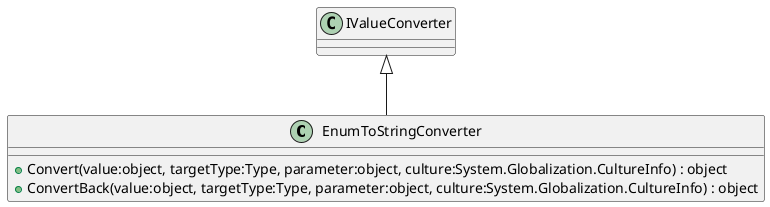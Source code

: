 @startuml
class EnumToStringConverter {
    + Convert(value:object, targetType:Type, parameter:object, culture:System.Globalization.CultureInfo) : object
    + ConvertBack(value:object, targetType:Type, parameter:object, culture:System.Globalization.CultureInfo) : object
}
IValueConverter <|-- EnumToStringConverter
@enduml
